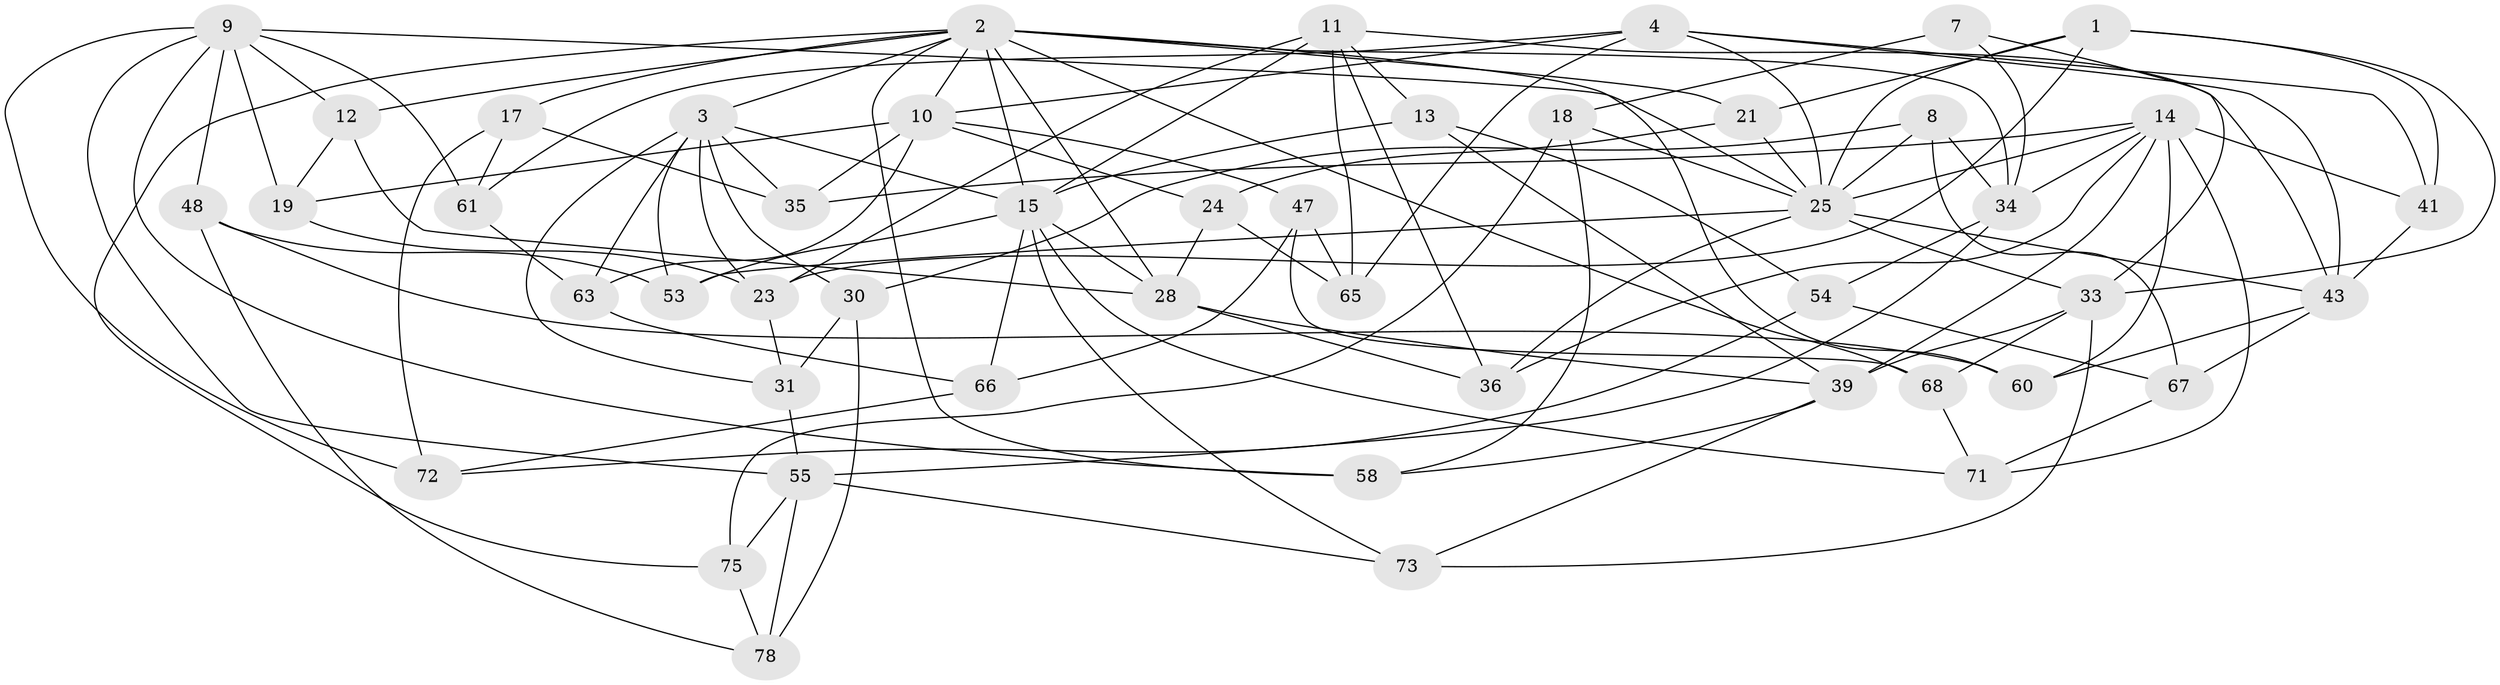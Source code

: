 // original degree distribution, {4: 1.0}
// Generated by graph-tools (version 1.1) at 2025/20/03/04/25 18:20:46]
// undirected, 48 vertices, 122 edges
graph export_dot {
graph [start="1"]
  node [color=gray90,style=filled];
  1 [super="+46"];
  2 [super="+49+64+42+5"];
  3 [super="+6"];
  4 [super="+69"];
  7;
  8;
  9 [super="+27"];
  10 [super="+26+51"];
  11 [super="+22"];
  12;
  13;
  14 [super="+29"];
  15 [super="+32"];
  17;
  18 [super="+20"];
  19;
  21;
  23 [super="+37"];
  24;
  25 [super="+38+59"];
  28 [super="+74"];
  30;
  31;
  33 [super="+45"];
  34 [super="+40"];
  35;
  36;
  39 [super="+44"];
  41;
  43 [super="+50"];
  47;
  48;
  53;
  54;
  55 [super="+57"];
  58;
  60;
  61;
  63;
  65;
  66;
  67;
  68;
  71;
  72;
  73;
  75;
  78;
  1 -- 21;
  1 -- 23 [weight=2];
  1 -- 25;
  1 -- 33;
  1 -- 41;
  2 -- 34;
  2 -- 21;
  2 -- 10 [weight=2];
  2 -- 15 [weight=2];
  2 -- 60;
  2 -- 28;
  2 -- 68;
  2 -- 17;
  2 -- 75;
  2 -- 58;
  2 -- 12;
  2 -- 3;
  3 -- 23;
  3 -- 30;
  3 -- 53;
  3 -- 35;
  3 -- 63;
  3 -- 31;
  3 -- 15;
  4 -- 43;
  4 -- 61;
  4 -- 25;
  4 -- 65;
  4 -- 41;
  4 -- 10;
  7 -- 18 [weight=2];
  7 -- 33;
  7 -- 34;
  8 -- 30;
  8 -- 34;
  8 -- 67;
  8 -- 25;
  9 -- 72;
  9 -- 58;
  9 -- 48;
  9 -- 19;
  9 -- 55;
  9 -- 12;
  9 -- 61;
  9 -- 25;
  10 -- 19;
  10 -- 24;
  10 -- 35;
  10 -- 63;
  10 -- 47;
  11 -- 43;
  11 -- 13;
  11 -- 65;
  11 -- 36;
  11 -- 23;
  11 -- 15;
  12 -- 28;
  12 -- 19;
  13 -- 15;
  13 -- 54;
  13 -- 39;
  14 -- 41;
  14 -- 34;
  14 -- 35;
  14 -- 36;
  14 -- 71;
  14 -- 39;
  14 -- 60;
  14 -- 25;
  15 -- 66;
  15 -- 71;
  15 -- 73;
  15 -- 53;
  15 -- 28;
  17 -- 61;
  17 -- 35;
  17 -- 72;
  18 -- 25 [weight=2];
  18 -- 75;
  18 -- 58;
  19 -- 23;
  21 -- 24;
  21 -- 25;
  23 -- 31;
  24 -- 28;
  24 -- 65;
  25 -- 53;
  25 -- 36;
  25 -- 33;
  25 -- 43;
  28 -- 36;
  28 -- 39;
  30 -- 78;
  30 -- 31;
  31 -- 55;
  33 -- 68;
  33 -- 39;
  33 -- 73;
  34 -- 55;
  34 -- 54;
  39 -- 58;
  39 -- 73;
  41 -- 43;
  43 -- 67;
  43 -- 60;
  47 -- 66;
  47 -- 65;
  47 -- 68;
  48 -- 78;
  48 -- 60;
  48 -- 53;
  54 -- 67;
  54 -- 72;
  55 -- 78;
  55 -- 73;
  55 -- 75;
  61 -- 63;
  63 -- 66;
  66 -- 72;
  67 -- 71;
  68 -- 71;
  75 -- 78;
}
